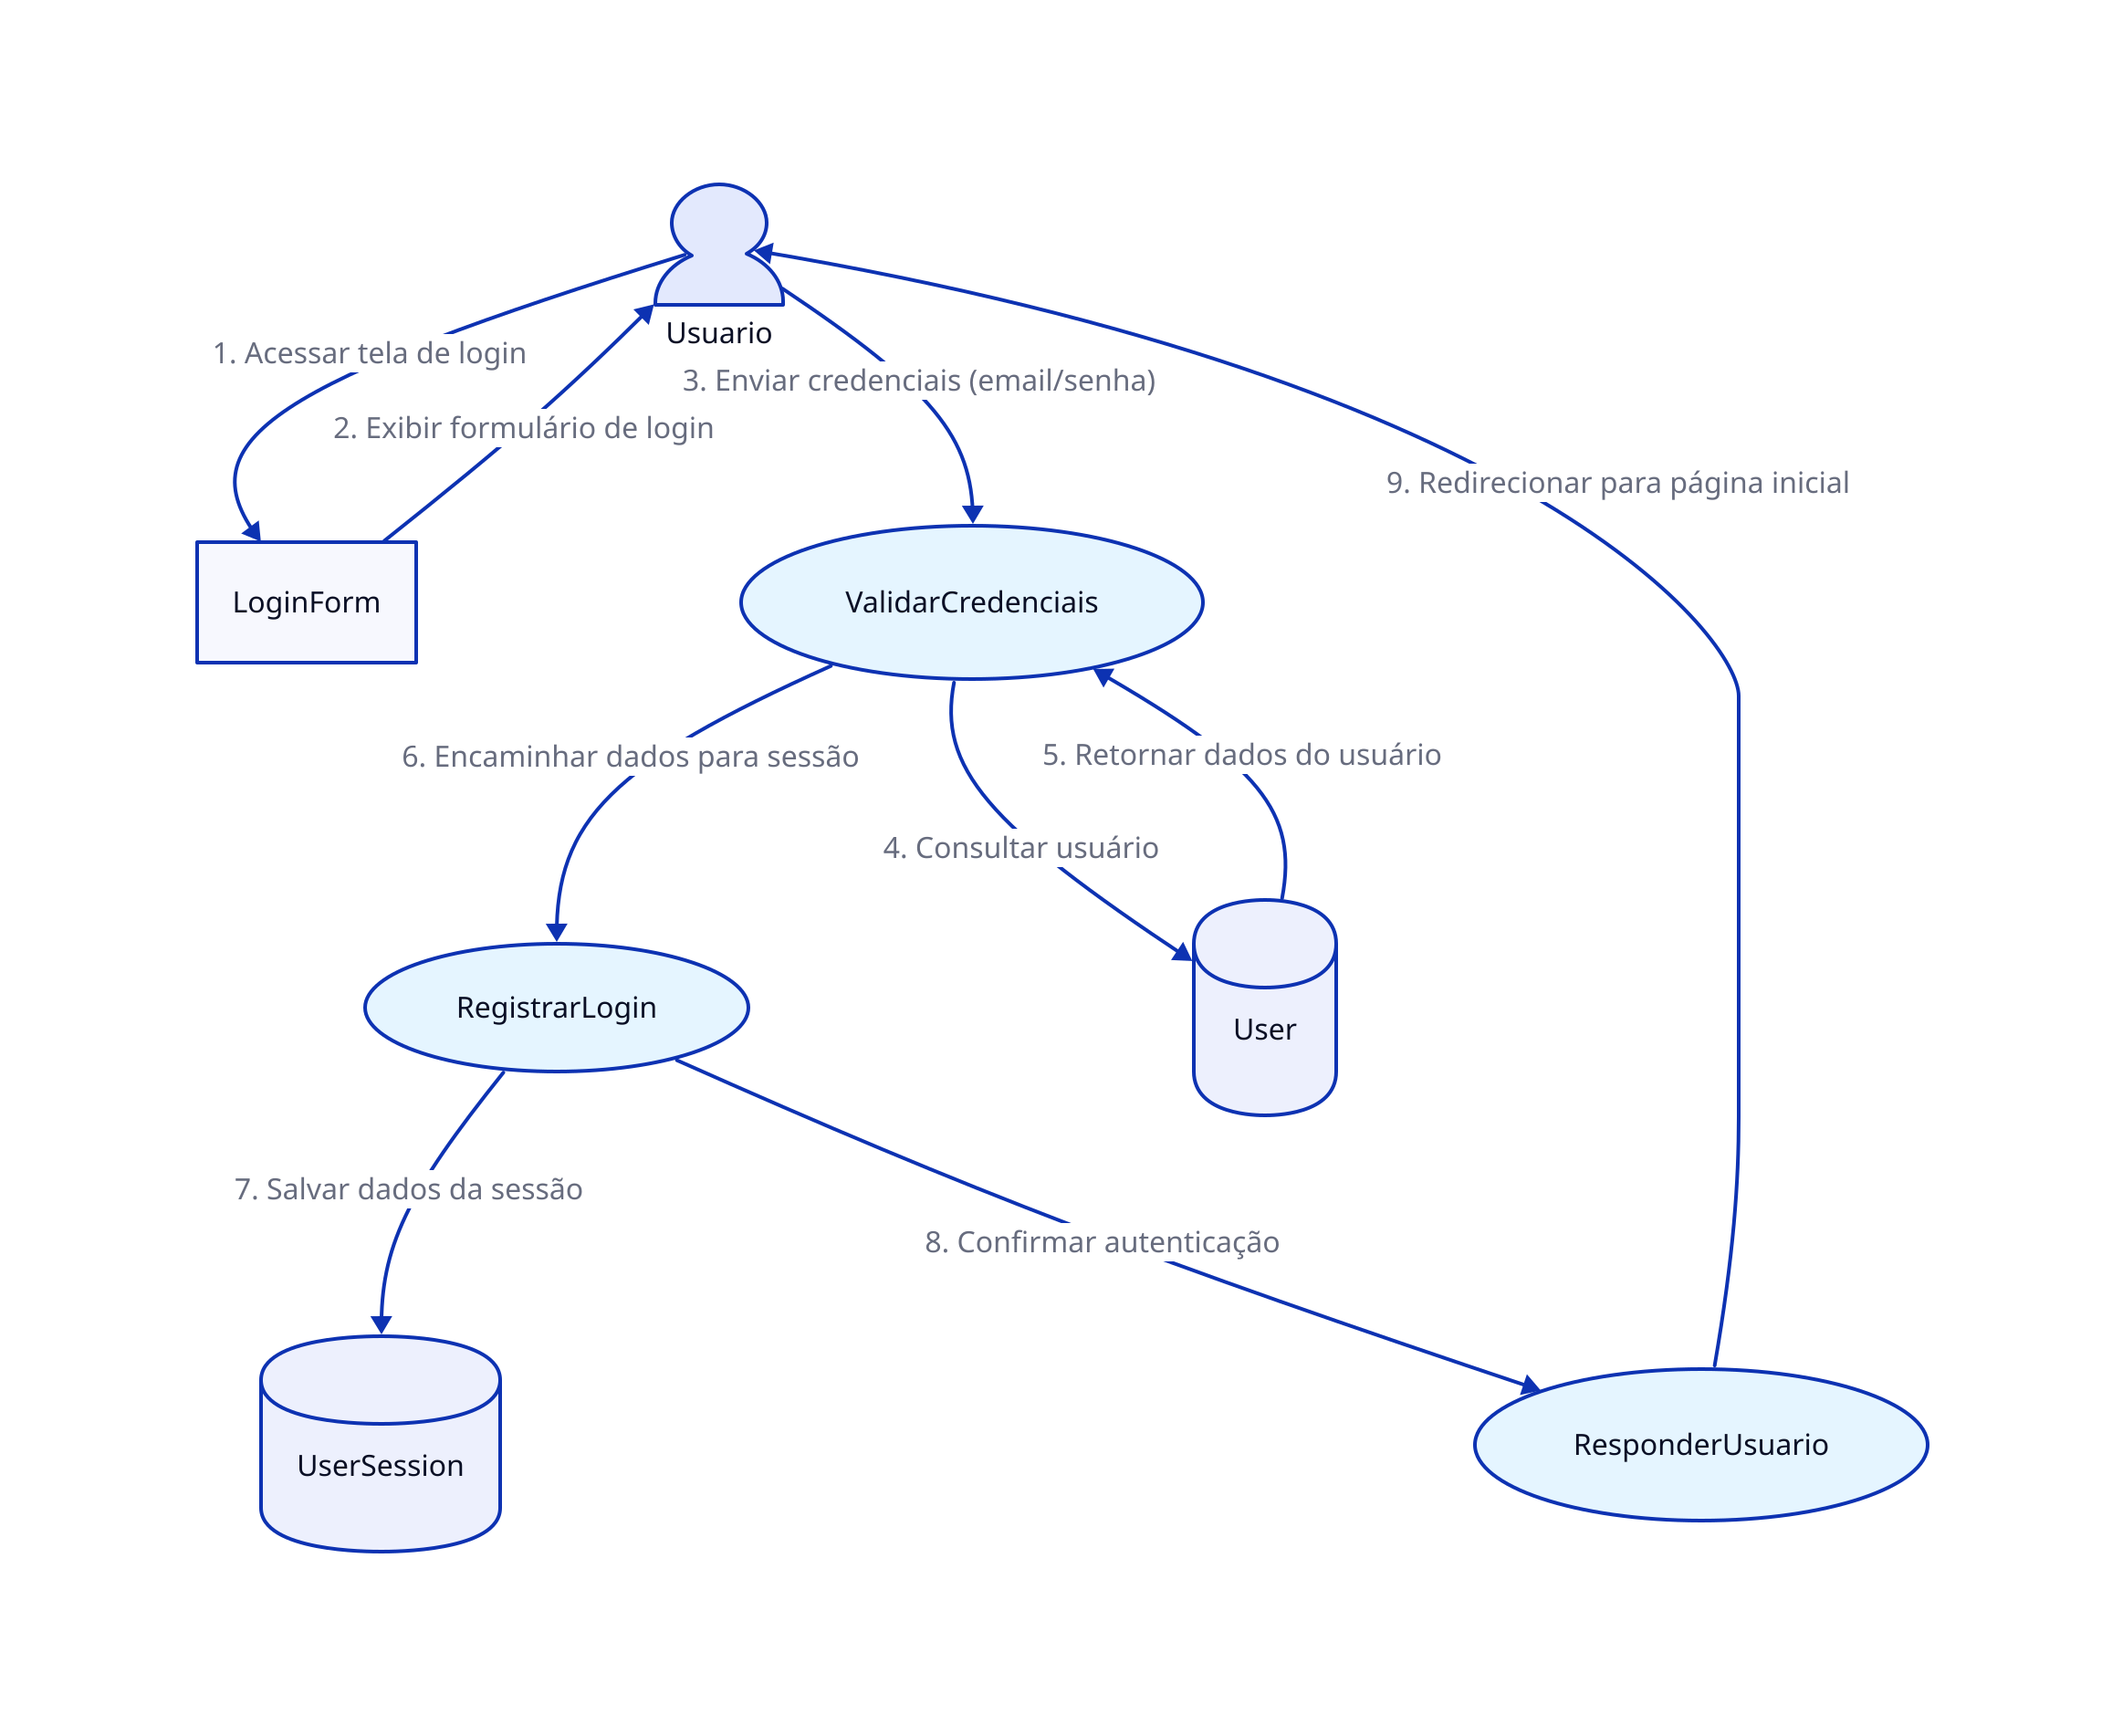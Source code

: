 Usuario: {
  shape: person
}

LoginForm: {
  shape: rectangle
}

ValidarCredenciais: {
  shape: oval
  style.fill: "#E5F5FF"
}

RegistrarLogin: {
  shape: oval
  style.fill: "#E5F5FF"
}

User: {
  shape: cylinder
}

UserSession: {
  shape: cylinder
}

ResponderUsuario: {
  shape: oval
  style.fill: "#E5F5FF"
}

Usuario -> LoginForm: "1. Acessar tela de login"
LoginForm -> Usuario: "2. Exibir formulário de login"
Usuario -> ValidarCredenciais: "3. Enviar credenciais (email/senha)"
ValidarCredenciais -> User: "4. Consultar usuário"
User -> ValidarCredenciais: "5. Retornar dados do usuário"
ValidarCredenciais -> RegistrarLogin: "6. Encaminhar dados para sessão"
RegistrarLogin -> UserSession: "7. Salvar dados da sessão"
RegistrarLogin -> ResponderUsuario: "8. Confirmar autenticação"
ResponderUsuario -> Usuario: "9. Redirecionar para página inicial"
